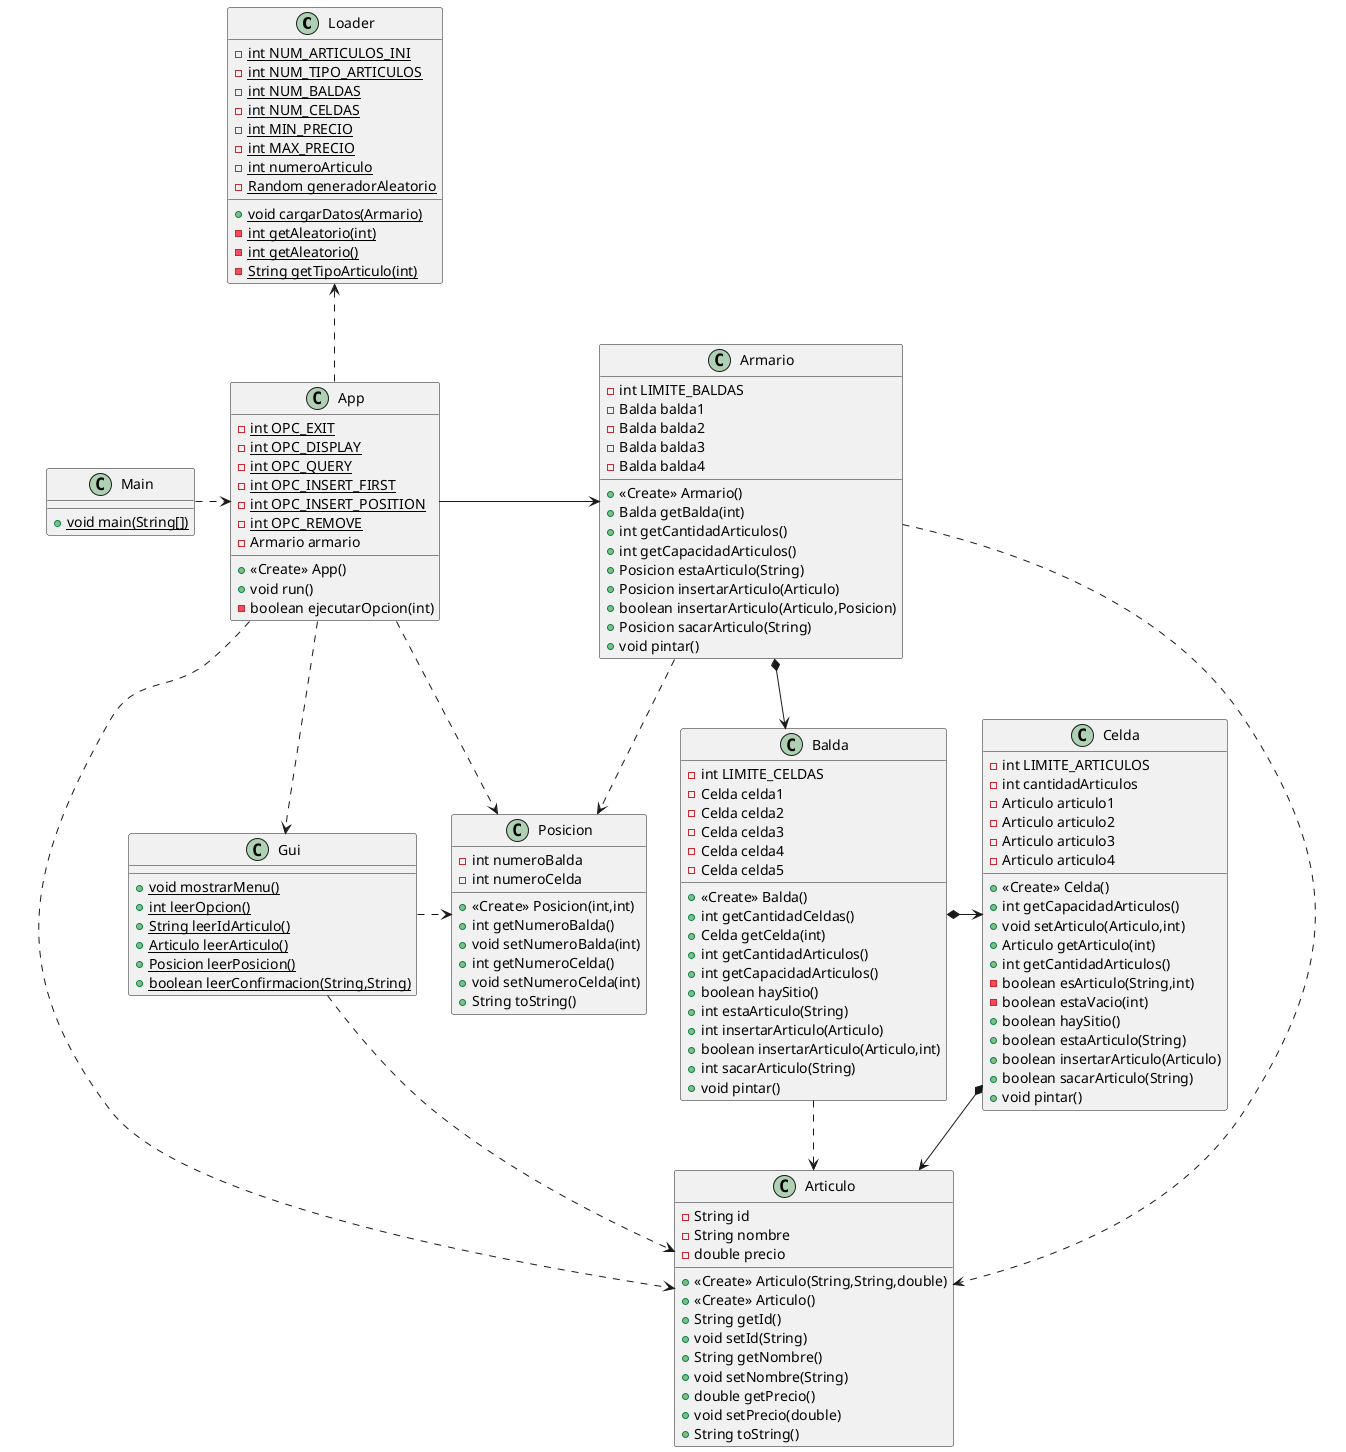 @startuml
class Loader {
- {static} int NUM_ARTICULOS_INI
- {static} int NUM_TIPO_ARTICULOS
- {static} int NUM_BALDAS
- {static} int NUM_CELDAS
- {static} int MIN_PRECIO
- {static} int MAX_PRECIO
- {static} int numeroArticulo
- {static} Random generadorAleatorio
+ {static} void cargarDatos(Armario)
- {static} int getAleatorio(int)
- {static} int getAleatorio()
- {static} String getTipoArticulo(int)
}
class Armario {
- int LIMITE_BALDAS
- Balda balda1
- Balda balda2
- Balda balda3
- Balda balda4
+ <<Create>> Armario()
+ Balda getBalda(int)
+ int getCantidadArticulos()
+ int getCapacidadArticulos()
+ Posicion estaArticulo(String)
+ Posicion insertarArticulo(Articulo)
+ boolean insertarArticulo(Articulo,Posicion)
+ Posicion sacarArticulo(String)
+ void pintar()
}
class App {
- {static} int OPC_EXIT
- {static} int OPC_DISPLAY
- {static} int OPC_QUERY
- {static} int OPC_INSERT_FIRST
- {static} int OPC_INSERT_POSITION
- {static} int OPC_REMOVE
- Armario armario
+ <<Create>> App()
+ void run()
- boolean ejecutarOpcion(int)
}
class Articulo {
- String id
- String nombre
- double precio
+ <<Create>> Articulo(String,String,double)
+ <<Create>> Articulo()
+ String getId()
+ void setId(String)
+ String getNombre()
+ void setNombre(String)
+ double getPrecio()
+ void setPrecio(double)
+ String toString()
}
class Gui {
+ {static} void mostrarMenu()
+ {static} int leerOpcion()
+ {static} String leerIdArticulo()
+ {static} Articulo leerArticulo()
+ {static} Posicion leerPosicion()
+ {static} boolean leerConfirmacion(String,String)
}
class Balda {
- int LIMITE_CELDAS
- Celda celda1
- Celda celda2
- Celda celda3
- Celda celda4
- Celda celda5
+ <<Create>> Balda()
+ int getCantidadCeldas()
+ Celda getCelda(int)
+ int getCantidadArticulos()
+ int getCapacidadArticulos()
+ boolean haySitio()
+ int estaArticulo(String)
+ int insertarArticulo(Articulo)
+ boolean insertarArticulo(Articulo,int)
+ int sacarArticulo(String)
+ void pintar()
}
class Celda {
- int LIMITE_ARTICULOS
- int cantidadArticulos
- Articulo articulo1
- Articulo articulo2
- Articulo articulo3
- Articulo articulo4
+ <<Create>> Celda()
+ int getCapacidadArticulos()
+ void setArticulo(Articulo,int)
+ Articulo getArticulo(int)
+ int getCantidadArticulos()
- boolean esArticulo(String,int)
- boolean estaVacio(int)
+ boolean haySitio()
+ boolean estaArticulo(String)
+ boolean insertarArticulo(Articulo)
+ boolean sacarArticulo(String)
+ void pintar()
}
class Main {
+ {static} void main(String[])
}
class Posicion {
- int numeroBalda
- int numeroCelda
+ <<Create>> Posicion(int,int)
+ int getNumeroBalda()
+ void setNumeroBalda(int)
+ int getNumeroCelda()
+ void setNumeroCelda(int)
+ String toString()
}

Main .right.> App
App -right-> Armario
App .up.> Loader
App .down.> Gui
Armario *-> Balda
Balda *-> Celda
Celda *-down-> Articulo
Armario .down.> Posicion
Armario .down.> Articulo
Gui .right.> Posicion
Gui .down.> Articulo
Balda ..> Articulo
App ..> Posicion
App ..> Articulo

@enduml